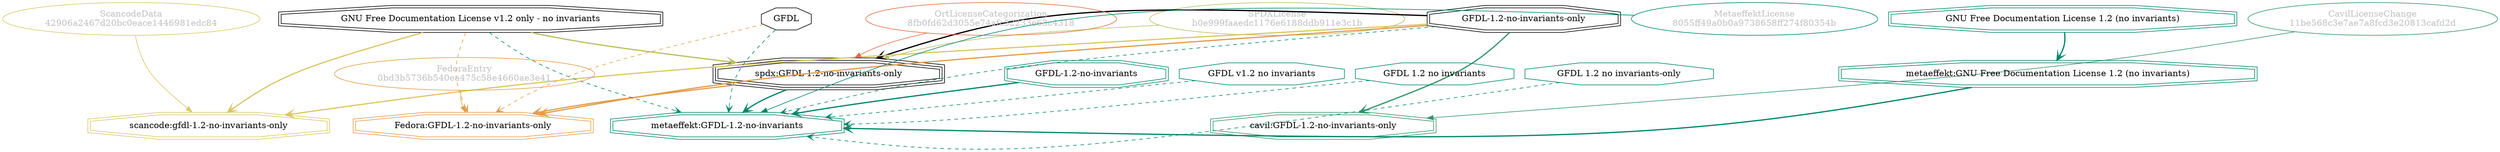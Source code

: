 strict digraph {
    node [shape=box];
    graph [splines=curved];
    1813 [label="SPDXLicense\nb0e999faaedc1176e6188ddb911e3c1b"
         ,fontcolor=gray
         ,color="#b8bf62"
         ,fillcolor="beige;1"
         ,shape=ellipse];
    1814 [label="spdx:GFDL-1.2-no-invariants-only"
         ,shape=tripleoctagon];
    1815 [label="GFDL-1.2-no-invariants-only"
         ,shape=doubleoctagon];
    1816 [label="GNU Free Documentation License v1.2 only - no invariants"
         ,shape=doubleoctagon];
    6395 [label=GFDL,shape=octagon];
    6411 [label="FedoraEntry\n0bd3b5736b540ea475c58e4660ae3e41"
         ,fontcolor=gray
         ,color="#e09d4b"
         ,fillcolor="beige;1"
         ,shape=ellipse];
    6412 [label="Fedora:GFDL-1.2-no-invariants-only"
         ,color="#e09d4b"
         ,shape=doubleoctagon];
    15905 [label="ScancodeData\n42906a2467d20bc0eace1446981edc84"
          ,fontcolor=gray
          ,color="#dac767"
          ,fillcolor="beige;1"
          ,shape=ellipse];
    15906 [label="scancode:gfdl-1.2-no-invariants-only"
          ,color="#dac767"
          ,shape=doubleoctagon];
    28701 [label="OrtLicenseCategorization\n8fb0fd62d3055e74afc52233e63c4318"
          ,fontcolor=gray
          ,color="#e06f45"
          ,fillcolor="beige;1"
          ,shape=ellipse];
    36842 [label="CavilLicenseChange\n11be568c3e7ae7a8fcd3e20813cafd2d"
          ,fontcolor=gray
          ,color="#379469"
          ,fillcolor="beige;1"
          ,shape=ellipse];
    36843 [label="cavil:GFDL-1.2-no-invariants-only"
          ,color="#379469"
          ,shape=doubleoctagon];
    42956 [label="MetaeffektLicense\n8055ff49a0b0a9738658ff274f80354b"
          ,fontcolor=gray
          ,color="#00876c"
          ,fillcolor="beige;1"
          ,shape=ellipse];
    42957 [label="metaeffekt:GFDL-1.2-no-invariants"
          ,color="#00876c"
          ,shape=doubleoctagon];
    42958 [label="GFDL-1.2-no-invariants"
          ,color="#00876c"
          ,shape=doubleoctagon];
    42959 [label="metaeffekt:GNU Free Documentation License 1.2 (no invariants)"
          ,color="#00876c"
          ,shape=doubleoctagon];
    42960 [label="GNU Free Documentation License 1.2 (no invariants)"
          ,color="#00876c"
          ,shape=doubleoctagon];
    42961 [label="GFDL v1.2 no invariants"
          ,color="#00876c"
          ,shape=octagon];
    42962 [label="GFDL 1.2 no invariants"
          ,color="#00876c"
          ,shape=octagon];
    42963 [label="GFDL 1.2 no invariants-only"
          ,color="#00876c"
          ,shape=octagon];
    1813 -> 1814 [weight=0.5
                 ,color="#b8bf62"];
    1814 -> 6412 [style=bold
                 ,arrowhead=vee
                 ,weight=0.7
                 ,color="#e09d4b"];
    1814 -> 42957 [style=bold
                  ,arrowhead=vee
                  ,weight=0.7
                  ,color="#00876c"];
    1815 -> 1814 [style=bold
                 ,arrowhead=vee
                 ,weight=0.7];
    1815 -> 6412 [style=bold
                 ,arrowhead=vee
                 ,weight=0.7
                 ,color="#e09d4b"];
    1815 -> 15906 [style=bold
                  ,arrowhead=vee
                  ,weight=0.7
                  ,color="#dac767"];
    1815 -> 36843 [style=bold
                  ,arrowhead=vee
                  ,weight=0.7
                  ,color="#379469"];
    1815 -> 36843 [style=bold
                  ,arrowhead=vee
                  ,weight=0.7
                  ,color="#379469"];
    1815 -> 42957 [style=dashed
                  ,arrowhead=vee
                  ,weight=0.5
                  ,color="#00876c"];
    1816 -> 1814 [style=bold
                 ,arrowhead=vee
                 ,weight=0.7
                 ,color="#b8bf62"];
    1816 -> 6412 [style=dashed
                 ,arrowhead=vee
                 ,weight=0.5
                 ,color="#e09d4b"];
    1816 -> 15906 [style=bold
                  ,arrowhead=vee
                  ,weight=0.7
                  ,color="#dac767"];
    1816 -> 42957 [style=dashed
                  ,arrowhead=vee
                  ,weight=0.5
                  ,color="#00876c"];
    6395 -> 6412 [style=dashed
                 ,arrowhead=vee
                 ,weight=0.5
                 ,color="#e09d4b"];
    6395 -> 42957 [style=dashed
                  ,arrowhead=vee
                  ,weight=0.5
                  ,color="#00876c"];
    6411 -> 6412 [weight=0.5
                 ,color="#e09d4b"];
    15905 -> 15906 [weight=0.5
                   ,color="#dac767"];
    28701 -> 1814 [weight=0.5
                  ,color="#e06f45"];
    36842 -> 36843 [weight=0.5
                   ,color="#379469"];
    42956 -> 42957 [weight=0.5
                   ,color="#00876c"];
    42958 -> 42957 [style=bold
                   ,arrowhead=vee
                   ,weight=0.7
                   ,color="#00876c"];
    42959 -> 42957 [style=bold
                   ,arrowhead=vee
                   ,weight=0.7
                   ,color="#00876c"];
    42960 -> 42959 [style=bold
                   ,arrowhead=vee
                   ,weight=0.7
                   ,color="#00876c"];
    42961 -> 42957 [style=dashed
                   ,arrowhead=vee
                   ,weight=0.5
                   ,color="#00876c"];
    42962 -> 42957 [style=dashed
                   ,arrowhead=vee
                   ,weight=0.5
                   ,color="#00876c"];
    42963 -> 42957 [style=dashed
                   ,arrowhead=vee
                   ,weight=0.5
                   ,color="#00876c"];
}
